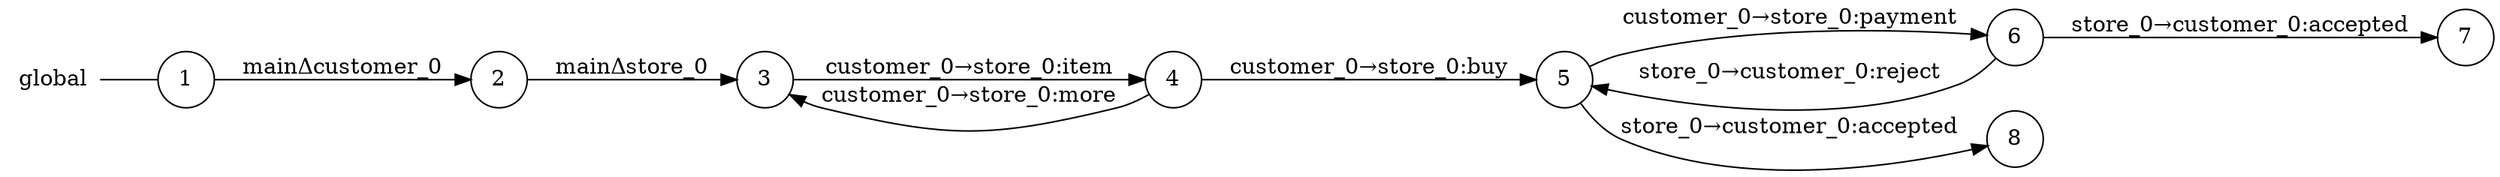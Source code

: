 digraph global {
	rankdir="LR";
	n_0 [label="global", shape="plaintext"];
	n_1 [id="5", shape=circle, label="5"];
	n_2 [id="6", shape=circle, label="6"];
	n_3 [id="1", shape=circle, label="1"];
	n_0 -> n_3 [arrowhead=none];
	n_4 [id="2", shape=circle, label="2"];
	n_5 [id="8", shape=circle, label="8"];
	n_6 [id="4", shape=circle, label="4"];
	n_7 [id="7", shape=circle, label="7"];
	n_8 [id="3", shape=circle, label="3"];

	n_4 -> n_8 [id="[$e|1]", label="mainΔstore_0"];
	n_2 -> n_7 [id="[$e|6]", label="store_0→customer_0:accepted"];
	n_1 -> n_2 [id="[$e|5]", label="customer_0→store_0:payment"];
	n_6 -> n_1 [id="[$e|3]", label="customer_0→store_0:buy"];
	n_6 -> n_8 [id="[$e|4]", label="customer_0→store_0:more"];
	n_1 -> n_5 [id="[$e|8]", label="store_0→customer_0:accepted"];
	n_3 -> n_4 [id="[$e|0]", label="mainΔcustomer_0"];
	n_8 -> n_6 [id="[$e|2]", label="customer_0→store_0:item"];
	n_2 -> n_1 [id="[$e|7]", label="store_0→customer_0:reject"];
}

